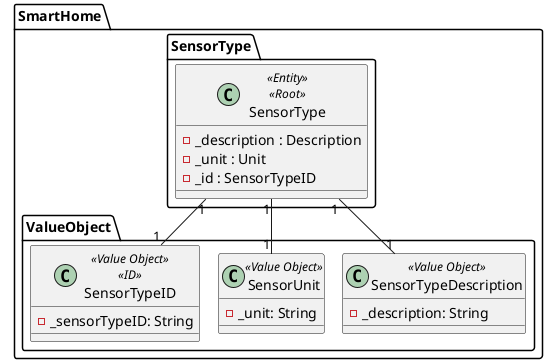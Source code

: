 @startuml
!pragma layout smetana

package SmartHome.SensorType {

  class SensorType<<Entity>><<Root>> {
    - _description : Description
    - _unit : Unit
    - _id : SensorTypeID
  }



}
package SmartHome.ValueObject {
  class SensorTypeDescription<<Value Object>> {
    - _description: String
  }
  class SensorUnit<<Value Object>> {
      - _unit: String
    }
  class SensorTypeID<<Value Object>><<ID>> {
        - _sensorTypeID: String
      }
}
SmartHome.SensorType.SensorType "1" -- "1" SensorUnit
SmartHome.SensorType.SensorType "1" -- "1" SensorTypeDescription
SmartHome.SensorType.SensorType "1" -- "1" SensorTypeID


@enduml
